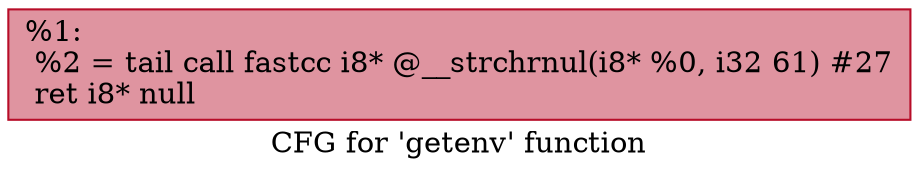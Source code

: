 digraph "CFG for 'getenv' function" {
	label="CFG for 'getenv' function";

	Node0x250e7c0 [shape=record,color="#b70d28ff", style=filled, fillcolor="#b70d2870",label="{%1:\l  %2 = tail call fastcc i8* @__strchrnul(i8* %0, i32 61) #27\l  ret i8* null\l}"];
}
